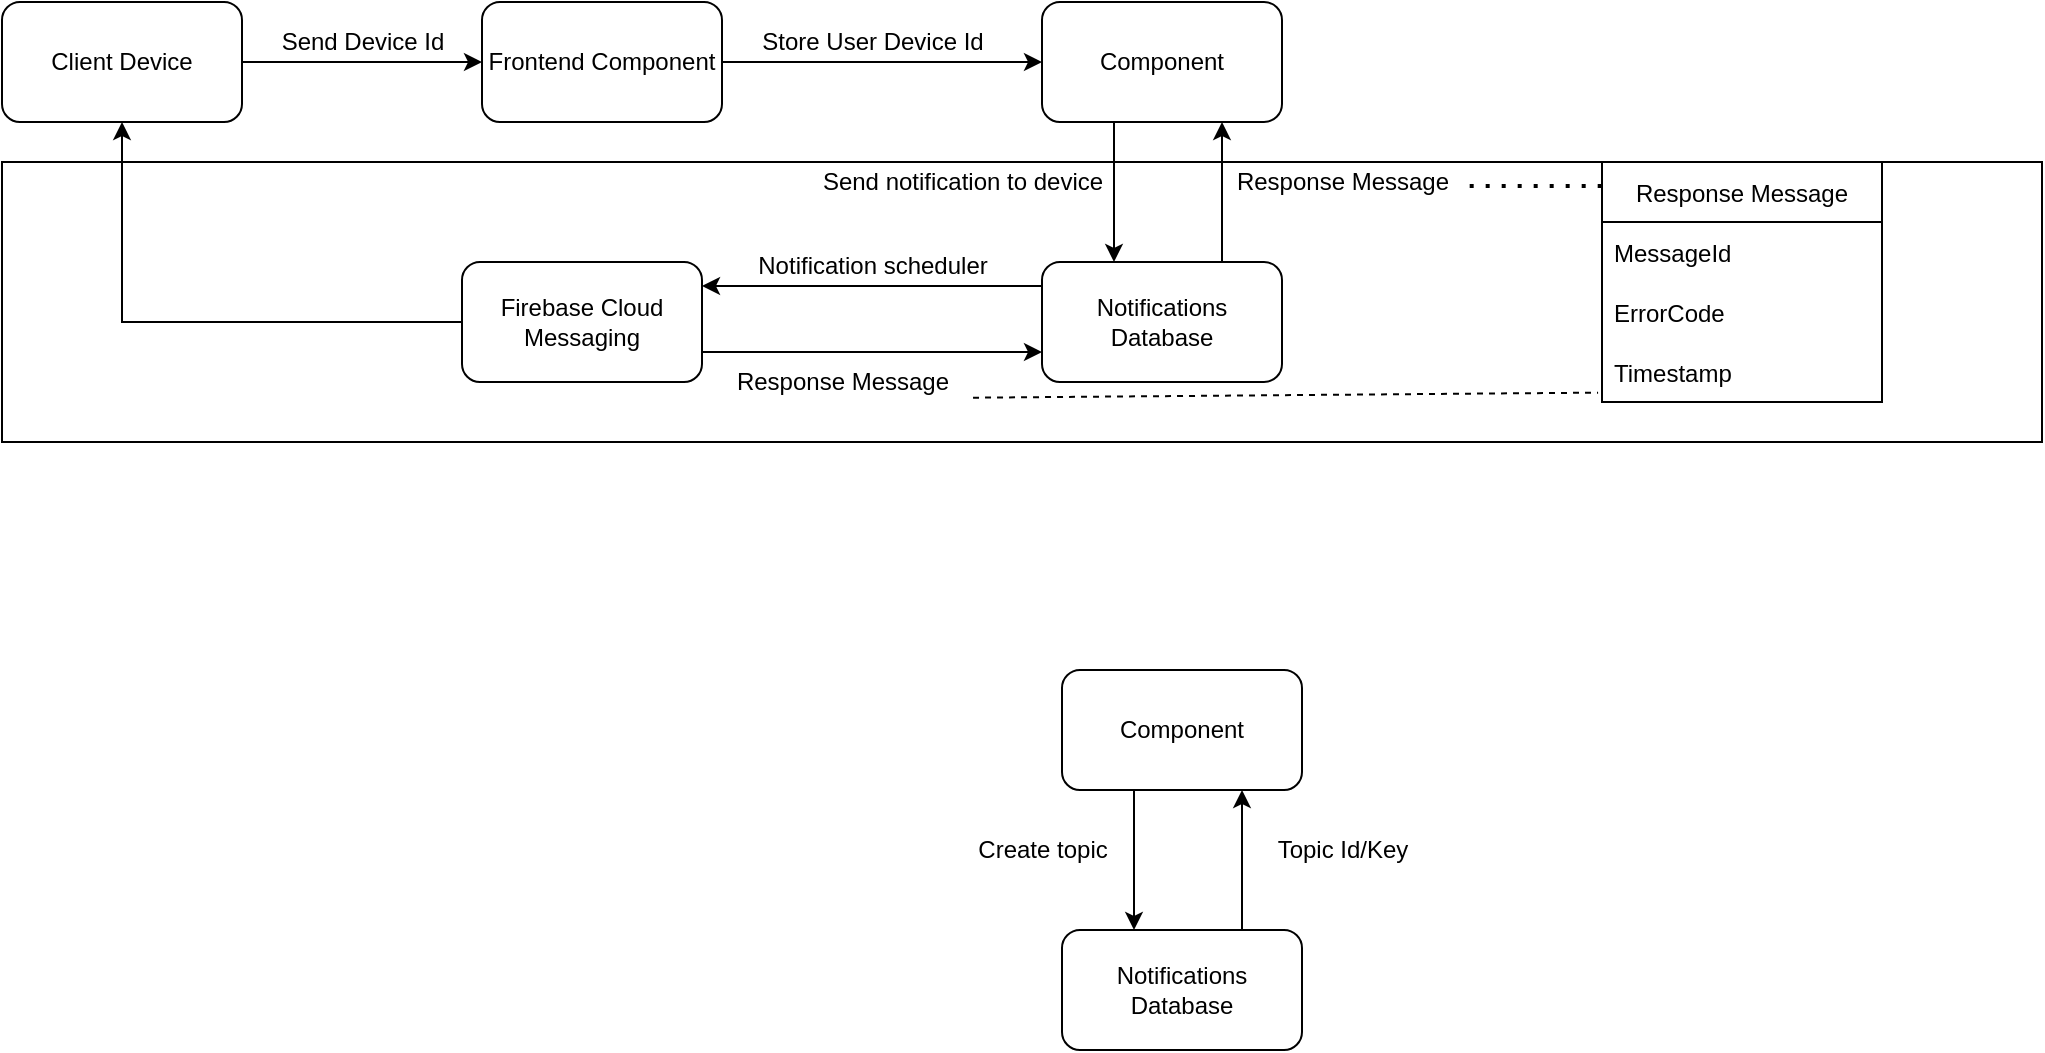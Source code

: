 <mxfile version="20.0.1" type="device"><diagram id="Vk0hbz8rBs_DsnTalxjF" name="Page-1"><mxGraphModel dx="652" dy="503" grid="1" gridSize="10" guides="1" tooltips="1" connect="1" arrows="1" fold="1" page="1" pageScale="1" pageWidth="827" pageHeight="1169" math="0" shadow="0"><root><mxCell id="0"/><mxCell id="1" parent="0"/><mxCell id="okh2MK9X6vVGbniliO1F-17" value="" style="rounded=0;whiteSpace=wrap;html=1;fillColor=none;" vertex="1" parent="1"><mxGeometry x="20" y="380" width="1020" height="140" as="geometry"/></mxCell><mxCell id="okh2MK9X6vVGbniliO1F-6" value="" style="edgeStyle=orthogonalEdgeStyle;rounded=0;orthogonalLoop=1;jettySize=auto;html=1;" edge="1" parent="1" source="okh2MK9X6vVGbniliO1F-1" target="okh2MK9X6vVGbniliO1F-5"><mxGeometry relative="1" as="geometry"/></mxCell><mxCell id="okh2MK9X6vVGbniliO1F-1" value="Frontend Component" style="rounded=1;whiteSpace=wrap;html=1;" vertex="1" parent="1"><mxGeometry x="260" y="300" width="120" height="60" as="geometry"/></mxCell><mxCell id="okh2MK9X6vVGbniliO1F-2" value="Client Device" style="rounded=1;whiteSpace=wrap;html=1;" vertex="1" parent="1"><mxGeometry x="20" y="300" width="120" height="60" as="geometry"/></mxCell><mxCell id="okh2MK9X6vVGbniliO1F-3" value="" style="endArrow=classic;html=1;rounded=0;exitX=1;exitY=0.5;exitDx=0;exitDy=0;entryX=0;entryY=0.5;entryDx=0;entryDy=0;" edge="1" parent="1" source="okh2MK9X6vVGbniliO1F-2" target="okh2MK9X6vVGbniliO1F-1"><mxGeometry width="50" height="50" relative="1" as="geometry"><mxPoint x="390" y="410" as="sourcePoint"/><mxPoint x="230" y="330" as="targetPoint"/></mxGeometry></mxCell><mxCell id="okh2MK9X6vVGbniliO1F-4" value="Send Device Id" style="text;html=1;align=center;verticalAlign=middle;resizable=0;points=[];autosize=1;strokeColor=none;fillColor=none;" vertex="1" parent="1"><mxGeometry x="150" y="310" width="100" height="20" as="geometry"/></mxCell><mxCell id="okh2MK9X6vVGbniliO1F-11" value="" style="edgeStyle=orthogonalEdgeStyle;rounded=0;orthogonalLoop=1;jettySize=auto;html=1;" edge="1" parent="1"><mxGeometry relative="1" as="geometry"><mxPoint x="576" y="360" as="sourcePoint"/><mxPoint x="576" y="430" as="targetPoint"/></mxGeometry></mxCell><mxCell id="okh2MK9X6vVGbniliO1F-5" value="Component" style="rounded=1;whiteSpace=wrap;html=1;" vertex="1" parent="1"><mxGeometry x="540" y="300" width="120" height="60" as="geometry"/></mxCell><mxCell id="okh2MK9X6vVGbniliO1F-7" value="Store User Device Id" style="text;html=1;align=center;verticalAlign=middle;resizable=0;points=[];autosize=1;strokeColor=none;fillColor=none;" vertex="1" parent="1"><mxGeometry x="390" y="310" width="130" height="20" as="geometry"/></mxCell><mxCell id="okh2MK9X6vVGbniliO1F-14" value="" style="edgeStyle=orthogonalEdgeStyle;rounded=0;orthogonalLoop=1;jettySize=auto;html=1;" edge="1" parent="1"><mxGeometry relative="1" as="geometry"><mxPoint x="540" y="442" as="sourcePoint"/><mxPoint x="370.0" y="442" as="targetPoint"/></mxGeometry></mxCell><mxCell id="okh2MK9X6vVGbniliO1F-18" value="" style="edgeStyle=orthogonalEdgeStyle;rounded=0;orthogonalLoop=1;jettySize=auto;html=1;entryX=0.75;entryY=1;entryDx=0;entryDy=0;exitX=0.75;exitY=0;exitDx=0;exitDy=0;" edge="1" parent="1" source="okh2MK9X6vVGbniliO1F-9" target="okh2MK9X6vVGbniliO1F-5"><mxGeometry relative="1" as="geometry"/></mxCell><mxCell id="okh2MK9X6vVGbniliO1F-9" value="Notifications Database" style="rounded=1;whiteSpace=wrap;html=1;" vertex="1" parent="1"><mxGeometry x="540" y="430" width="120" height="60" as="geometry"/></mxCell><mxCell id="okh2MK9X6vVGbniliO1F-12" value="Send notification to device" style="text;html=1;align=center;verticalAlign=middle;resizable=0;points=[];autosize=1;strokeColor=none;fillColor=none;" vertex="1" parent="1"><mxGeometry x="420" y="380" width="160" height="20" as="geometry"/></mxCell><mxCell id="okh2MK9X6vVGbniliO1F-16" style="edgeStyle=orthogonalEdgeStyle;rounded=0;orthogonalLoop=1;jettySize=auto;html=1;exitX=0;exitY=0.5;exitDx=0;exitDy=0;entryX=0.5;entryY=1;entryDx=0;entryDy=0;" edge="1" parent="1" source="okh2MK9X6vVGbniliO1F-13" target="okh2MK9X6vVGbniliO1F-2"><mxGeometry relative="1" as="geometry"/></mxCell><mxCell id="okh2MK9X6vVGbniliO1F-25" value="" style="edgeStyle=orthogonalEdgeStyle;rounded=0;orthogonalLoop=1;jettySize=auto;html=1;" edge="1" parent="1"><mxGeometry relative="1" as="geometry"><mxPoint x="370.0" y="475" as="sourcePoint"/><mxPoint x="540" y="475" as="targetPoint"/></mxGeometry></mxCell><mxCell id="okh2MK9X6vVGbniliO1F-13" value="Firebase Cloud Messaging" style="whiteSpace=wrap;html=1;rounded=1;" vertex="1" parent="1"><mxGeometry x="250" y="430" width="120" height="60" as="geometry"/></mxCell><mxCell id="okh2MK9X6vVGbniliO1F-15" value="Notification scheduler" style="text;html=1;align=center;verticalAlign=middle;resizable=0;points=[];autosize=1;strokeColor=none;fillColor=none;" vertex="1" parent="1"><mxGeometry x="390" y="422" width="130" height="20" as="geometry"/></mxCell><mxCell id="okh2MK9X6vVGbniliO1F-19" value="Response Message" style="text;html=1;align=center;verticalAlign=middle;resizable=0;points=[];autosize=1;strokeColor=none;fillColor=none;" vertex="1" parent="1"><mxGeometry x="630" y="380" width="120" height="20" as="geometry"/></mxCell><mxCell id="okh2MK9X6vVGbniliO1F-20" value="" style="endArrow=none;dashed=1;html=1;dashPattern=1 3;strokeWidth=2;rounded=0;exitX=1.032;exitY=0.6;exitDx=0;exitDy=0;exitPerimeter=0;entryX=0.027;entryY=0.1;entryDx=0;entryDy=0;entryPerimeter=0;" edge="1" parent="1" source="okh2MK9X6vVGbniliO1F-19" target="okh2MK9X6vVGbniliO1F-21"><mxGeometry width="50" height="50" relative="1" as="geometry"><mxPoint x="760" y="410" as="sourcePoint"/><mxPoint x="800" y="392" as="targetPoint"/></mxGeometry></mxCell><mxCell id="okh2MK9X6vVGbniliO1F-21" value="Response Message" style="swimlane;fontStyle=0;childLayout=stackLayout;horizontal=1;startSize=30;horizontalStack=0;resizeParent=1;resizeParentMax=0;resizeLast=0;collapsible=1;marginBottom=0;fillColor=none;" vertex="1" parent="1"><mxGeometry x="820" y="380" width="140" height="120" as="geometry"/></mxCell><mxCell id="okh2MK9X6vVGbniliO1F-22" value="MessageId" style="text;strokeColor=none;fillColor=none;align=left;verticalAlign=middle;spacingLeft=4;spacingRight=4;overflow=hidden;points=[[0,0.5],[1,0.5]];portConstraint=eastwest;rotatable=0;" vertex="1" parent="okh2MK9X6vVGbniliO1F-21"><mxGeometry y="30" width="140" height="30" as="geometry"/></mxCell><mxCell id="okh2MK9X6vVGbniliO1F-23" value="ErrorCode" style="text;strokeColor=none;fillColor=none;align=left;verticalAlign=middle;spacingLeft=4;spacingRight=4;overflow=hidden;points=[[0,0.5],[1,0.5]];portConstraint=eastwest;rotatable=0;" vertex="1" parent="okh2MK9X6vVGbniliO1F-21"><mxGeometry y="60" width="140" height="30" as="geometry"/></mxCell><mxCell id="okh2MK9X6vVGbniliO1F-24" value="Timestamp" style="text;strokeColor=none;fillColor=none;align=left;verticalAlign=middle;spacingLeft=4;spacingRight=4;overflow=hidden;points=[[0,0.5],[1,0.5]];portConstraint=eastwest;rotatable=0;" vertex="1" parent="okh2MK9X6vVGbniliO1F-21"><mxGeometry y="90" width="140" height="30" as="geometry"/></mxCell><mxCell id="okh2MK9X6vVGbniliO1F-26" value="Response Message" style="text;html=1;align=center;verticalAlign=middle;resizable=0;points=[];autosize=1;strokeColor=none;fillColor=none;" vertex="1" parent="1"><mxGeometry x="380" y="480" width="120" height="20" as="geometry"/></mxCell><mxCell id="okh2MK9X6vVGbniliO1F-27" value="" style="endArrow=none;dashed=1;html=1;rounded=0;exitX=1.046;exitY=0.892;exitDx=0;exitDy=0;exitPerimeter=0;entryX=-0.014;entryY=0.844;entryDx=0;entryDy=0;entryPerimeter=0;" edge="1" parent="1" source="okh2MK9X6vVGbniliO1F-26" target="okh2MK9X6vVGbniliO1F-24"><mxGeometry width="50" height="50" relative="1" as="geometry"><mxPoint x="570" y="390" as="sourcePoint"/><mxPoint x="620" y="340" as="targetPoint"/></mxGeometry></mxCell><mxCell id="okh2MK9X6vVGbniliO1F-29" value="" style="edgeStyle=orthogonalEdgeStyle;rounded=0;orthogonalLoop=1;jettySize=auto;html=1;" edge="1" parent="1"><mxGeometry relative="1" as="geometry"><mxPoint x="586" y="694" as="sourcePoint"/><mxPoint x="586" y="764" as="targetPoint"/></mxGeometry></mxCell><mxCell id="okh2MK9X6vVGbniliO1F-30" value="Component" style="rounded=1;whiteSpace=wrap;html=1;" vertex="1" parent="1"><mxGeometry x="550" y="634" width="120" height="60" as="geometry"/></mxCell><mxCell id="okh2MK9X6vVGbniliO1F-31" value="" style="edgeStyle=orthogonalEdgeStyle;rounded=0;orthogonalLoop=1;jettySize=auto;html=1;entryX=0.75;entryY=1;entryDx=0;entryDy=0;exitX=0.75;exitY=0;exitDx=0;exitDy=0;" edge="1" parent="1" source="okh2MK9X6vVGbniliO1F-32" target="okh2MK9X6vVGbniliO1F-30"><mxGeometry relative="1" as="geometry"/></mxCell><mxCell id="okh2MK9X6vVGbniliO1F-32" value="Notifications Database" style="rounded=1;whiteSpace=wrap;html=1;" vertex="1" parent="1"><mxGeometry x="550" y="764" width="120" height="60" as="geometry"/></mxCell><mxCell id="okh2MK9X6vVGbniliO1F-33" value="Create topic" style="text;html=1;align=center;verticalAlign=middle;resizable=0;points=[];autosize=1;strokeColor=none;fillColor=none;" vertex="1" parent="1"><mxGeometry x="500" y="714" width="80" height="20" as="geometry"/></mxCell><mxCell id="okh2MK9X6vVGbniliO1F-34" value="Topic Id/Key" style="text;html=1;align=center;verticalAlign=middle;resizable=0;points=[];autosize=1;strokeColor=none;fillColor=none;" vertex="1" parent="1"><mxGeometry x="650" y="714" width="80" height="20" as="geometry"/></mxCell></root></mxGraphModel></diagram></mxfile>